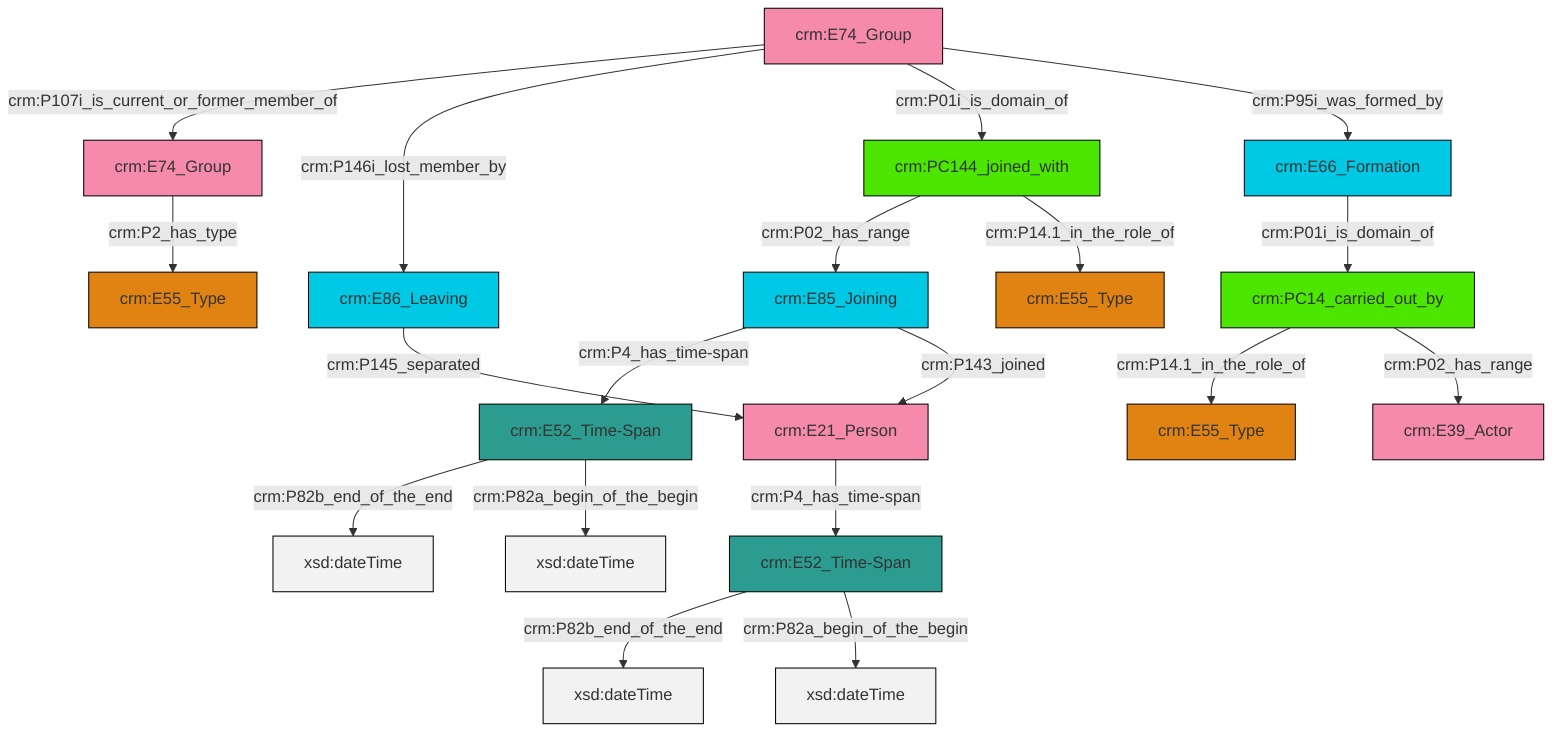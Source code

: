 graph TD
classDef Literal fill:#f2f2f2,stroke:#000000;
classDef CRM_Entity fill:#FFFFFF,stroke:#000000;
classDef Temporal_Entity fill:#00C9E6, stroke:#000000;
classDef Type fill:#E18312, stroke:#000000;
classDef Time-Span fill:#2C9C91, stroke:#000000;
classDef Appellation fill:#FFEB7F, stroke:#000000;
classDef Place fill:#008836, stroke:#000000;
classDef Persistent_Item fill:#B266B2, stroke:#000000;
classDef Conceptual_Object fill:#FFD700, stroke:#000000;
classDef Physical_Thing fill:#D2B48C, stroke:#000000;
classDef Actor fill:#f58aad, stroke:#000000;
classDef PC_Classes fill:#4ce600, stroke:#000000;
classDef Multi fill:#cccccc,stroke:#000000;

0["crm:E74_Group"]:::Actor -->|crm:P107i_is_current_or_former_member_of| 1["crm:E74_Group"]:::Actor
4["crm:E52_Time-Span"]:::Time-Span -->|crm:P82b_end_of_the_end| 5[xsd:dateTime]:::Literal
8["crm:E66_Formation"]:::Temporal_Entity -->|crm:P01i_is_domain_of| 6["crm:PC14_carried_out_by"]:::PC_Classes
4["crm:E52_Time-Span"]:::Time-Span -->|crm:P82a_begin_of_the_begin| 15[xsd:dateTime]:::Literal
0["crm:E74_Group"]:::Actor -->|crm:P146i_lost_member_by| 16["crm:E86_Leaving"]:::Temporal_Entity
25["crm:PC144_joined_with"]:::PC_Classes -->|crm:P02_has_range| 26["crm:E85_Joining"]:::Temporal_Entity
26["crm:E85_Joining"]:::Temporal_Entity -->|crm:P4_has_time-span| 4["crm:E52_Time-Span"]:::Time-Span
22["crm:E52_Time-Span"]:::Time-Span -->|crm:P82b_end_of_the_end| 27[xsd:dateTime]:::Literal
26["crm:E85_Joining"]:::Temporal_Entity -->|crm:P143_joined| 10["crm:E21_Person"]:::Actor
22["crm:E52_Time-Span"]:::Time-Span -->|crm:P82a_begin_of_the_begin| 30[xsd:dateTime]:::Literal
10["crm:E21_Person"]:::Actor -->|crm:P4_has_time-span| 22["crm:E52_Time-Span"]:::Time-Span
1["crm:E74_Group"]:::Actor -->|crm:P2_has_type| 18["crm:E55_Type"]:::Type
25["crm:PC144_joined_with"]:::PC_Classes -->|crm:P14.1_in_the_role_of| 13["crm:E55_Type"]:::Type
6["crm:PC14_carried_out_by"]:::PC_Classes -->|crm:P14.1_in_the_role_of| 20["crm:E55_Type"]:::Type
16["crm:E86_Leaving"]:::Temporal_Entity -->|crm:P145_separated| 10["crm:E21_Person"]:::Actor
0["crm:E74_Group"]:::Actor -->|crm:P01i_is_domain_of| 25["crm:PC144_joined_with"]:::PC_Classes
6["crm:PC14_carried_out_by"]:::PC_Classes -->|crm:P02_has_range| 2["crm:E39_Actor"]:::Actor
0["crm:E74_Group"]:::Actor -->|crm:P95i_was_formed_by| 8["crm:E66_Formation"]:::Temporal_Entity